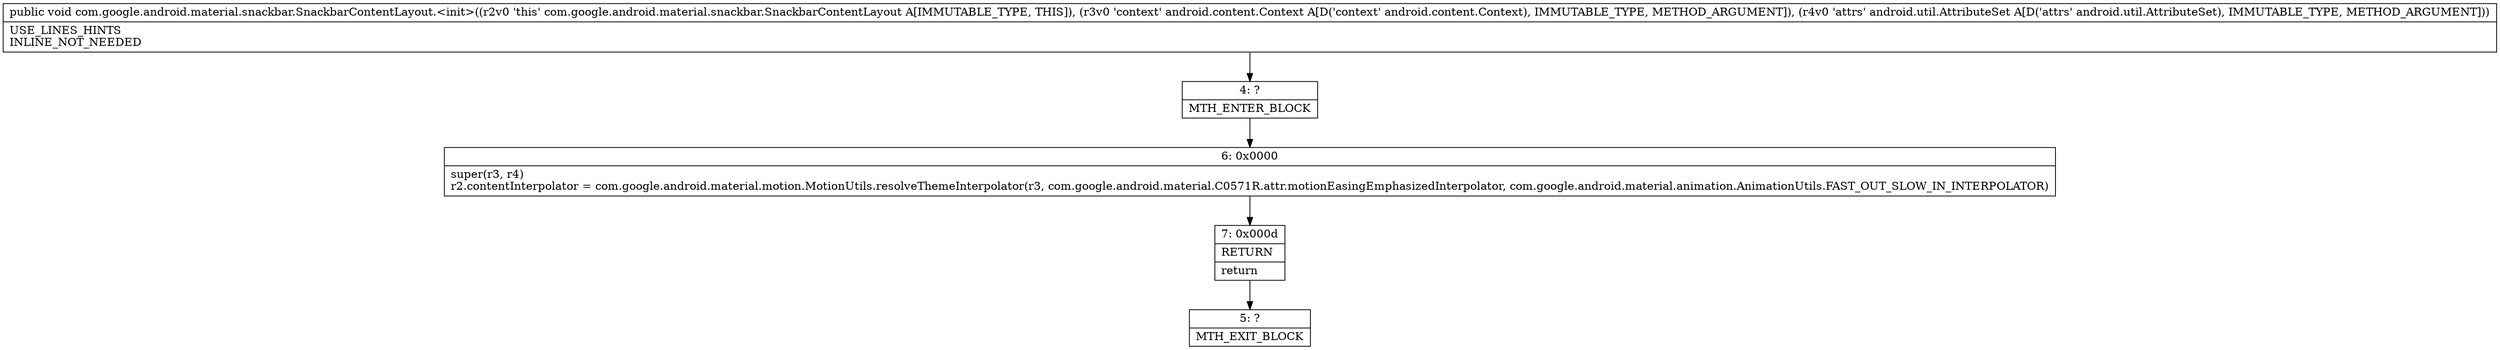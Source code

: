 digraph "CFG forcom.google.android.material.snackbar.SnackbarContentLayout.\<init\>(Landroid\/content\/Context;Landroid\/util\/AttributeSet;)V" {
Node_4 [shape=record,label="{4\:\ ?|MTH_ENTER_BLOCK\l}"];
Node_6 [shape=record,label="{6\:\ 0x0000|super(r3, r4)\lr2.contentInterpolator = com.google.android.material.motion.MotionUtils.resolveThemeInterpolator(r3, com.google.android.material.C0571R.attr.motionEasingEmphasizedInterpolator, com.google.android.material.animation.AnimationUtils.FAST_OUT_SLOW_IN_INTERPOLATOR)\l}"];
Node_7 [shape=record,label="{7\:\ 0x000d|RETURN\l|return\l}"];
Node_5 [shape=record,label="{5\:\ ?|MTH_EXIT_BLOCK\l}"];
MethodNode[shape=record,label="{public void com.google.android.material.snackbar.SnackbarContentLayout.\<init\>((r2v0 'this' com.google.android.material.snackbar.SnackbarContentLayout A[IMMUTABLE_TYPE, THIS]), (r3v0 'context' android.content.Context A[D('context' android.content.Context), IMMUTABLE_TYPE, METHOD_ARGUMENT]), (r4v0 'attrs' android.util.AttributeSet A[D('attrs' android.util.AttributeSet), IMMUTABLE_TYPE, METHOD_ARGUMENT]))  | USE_LINES_HINTS\lINLINE_NOT_NEEDED\l}"];
MethodNode -> Node_4;Node_4 -> Node_6;
Node_6 -> Node_7;
Node_7 -> Node_5;
}

